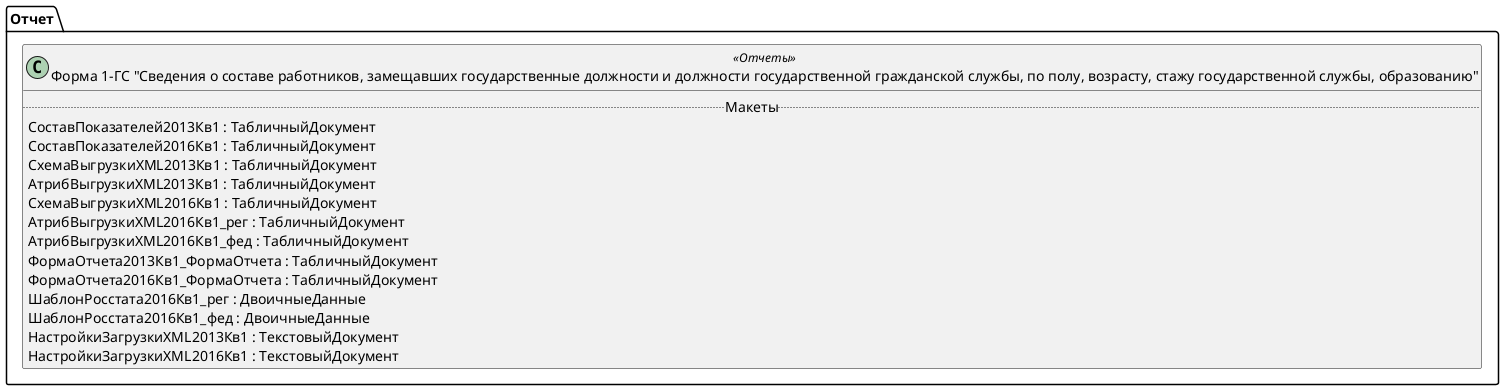 ﻿@startuml РегламентированныйОтчетСтатистикаФорма1ГС
'!include templates.wsd
'..\include templates.wsd
class Отчет.РегламентированныйОтчетСтатистикаФорма1ГС as "Форма 1-ГС "Сведения о составе работников, замещавших государственные должности и должности государственной гражданской службы, по полу, возрасту, стажу государственной службы, образованию"" <<Отчеты>>
{
..Макеты..
СоставПоказателей2013Кв1 : ТабличныйДокумент
СоставПоказателей2016Кв1 : ТабличныйДокумент
СхемаВыгрузкиXML2013Кв1 : ТабличныйДокумент
АтрибВыгрузкиXML2013Кв1 : ТабличныйДокумент
СхемаВыгрузкиXML2016Кв1 : ТабличныйДокумент
АтрибВыгрузкиXML2016Кв1_рег : ТабличныйДокумент
АтрибВыгрузкиXML2016Кв1_фед : ТабличныйДокумент
ФормаОтчета2013Кв1_ФормаОтчета : ТабличныйДокумент
ФормаОтчета2016Кв1_ФормаОтчета : ТабличныйДокумент
ШаблонРосстата2016Кв1_рег : ДвоичныеДанные
ШаблонРосстата2016Кв1_фед : ДвоичныеДанные
НастройкиЗагрузкиXML2013Кв1 : ТекстовыйДокумент
НастройкиЗагрузкиXML2016Кв1 : ТекстовыйДокумент
}
@enduml
